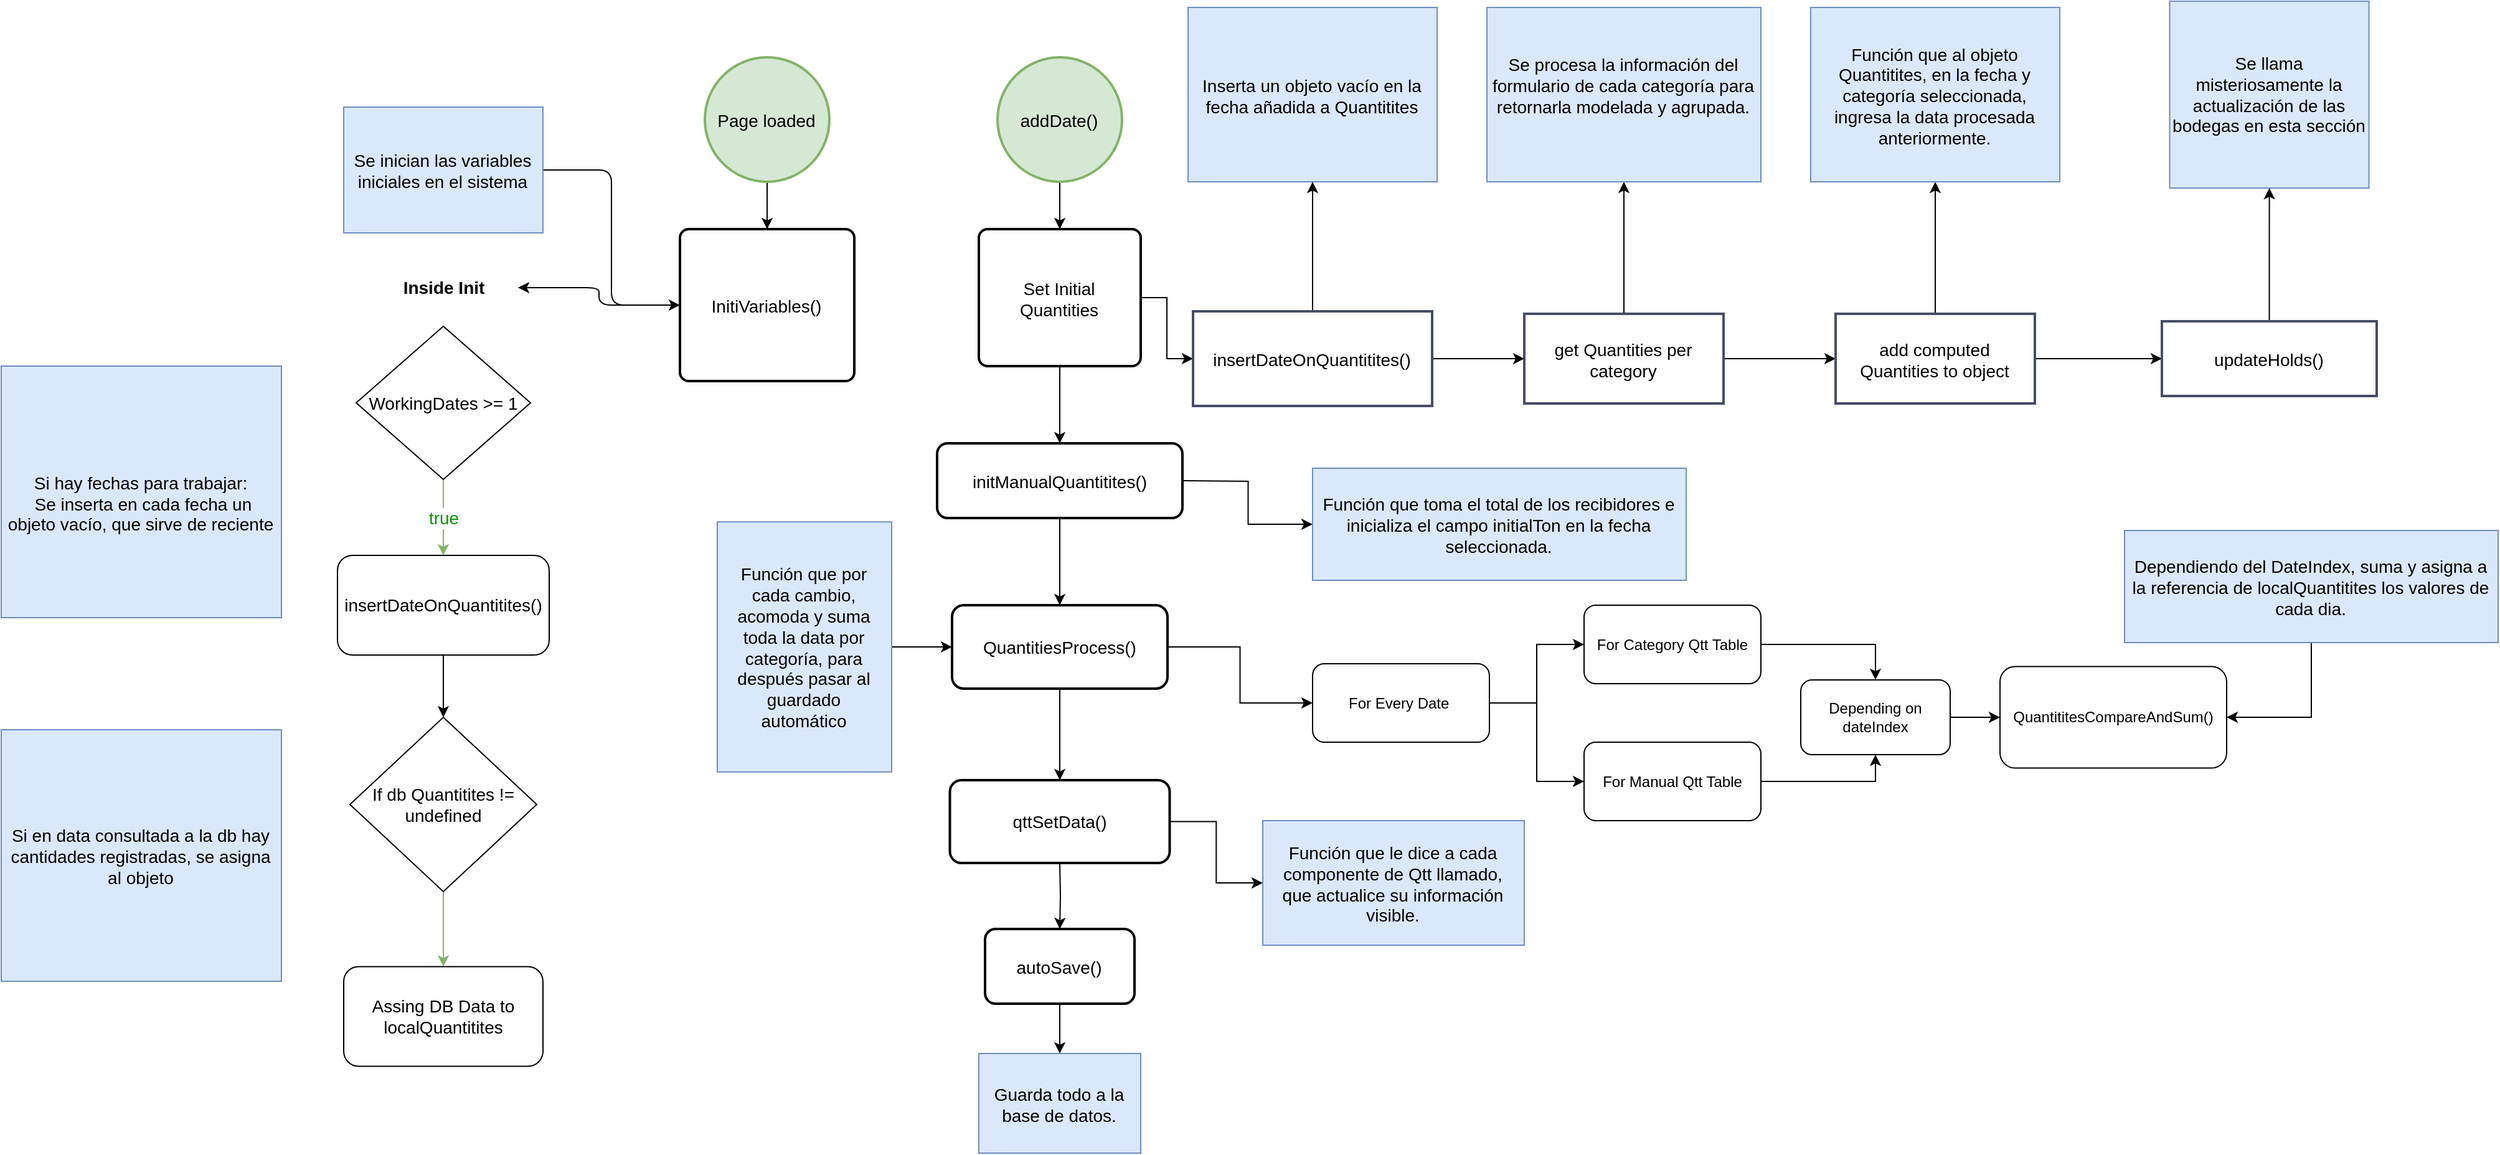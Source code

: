 <mxfile version="22.1.18" type="github">
  <diagram name="Página-1" id="ArsEkwuGPQtcpOPG1bf9">
    <mxGraphModel dx="2515" dy="940" grid="1" gridSize="10" guides="1" tooltips="1" connect="1" arrows="1" fold="1" page="1" pageScale="1" pageWidth="850" pageHeight="1100" math="0" shadow="0">
      <root>
        <mxCell id="0" />
        <mxCell id="1" parent="0" />
        <mxCell id="bBKTdJ-3Wv-lQ62cRmP5-24" value="" style="edgeStyle=orthogonalEdgeStyle;rounded=0;orthogonalLoop=1;jettySize=auto;fontFamily=Helvetica;fontStyle=0;fontSize=14;labelPosition=center;verticalLabelPosition=middle;align=center;verticalAlign=middle;fontColor=default;labelBackgroundColor=none;labelBorderColor=none;html=1;spacingTop=1;spacing=6;spacingLeft=-1;spacingBottom=0;spacingRight=0;" parent="1" source="bBKTdJ-3Wv-lQ62cRmP5-25" target="bBKTdJ-3Wv-lQ62cRmP5-26" edge="1">
          <mxGeometry relative="1" as="geometry" />
        </mxCell>
        <mxCell id="bBKTdJ-3Wv-lQ62cRmP5-46" style="edgeStyle=orthogonalEdgeStyle;rounded=1;orthogonalLoop=1;jettySize=auto;html=1;curved=0;exitX=0.5;exitY=0;exitDx=0;exitDy=0;fontSize=14;" parent="1" source="bBKTdJ-3Wv-lQ62cRmP5-25" target="bBKTdJ-3Wv-lQ62cRmP5-32" edge="1">
          <mxGeometry relative="1" as="geometry" />
        </mxCell>
        <mxCell id="bBKTdJ-3Wv-lQ62cRmP5-25" value="get Quantities per category" style="fontSize=14;zwfType=basicShape;rounded=0;strokeWidth=2;strokeColor=#474D66;fontFamily=Helvetica;fontStyle=0;labelPosition=center;verticalLabelPosition=middle;align=center;verticalAlign=middle;fontColor=default;labelBackgroundColor=none;labelBorderColor=none;whiteSpace=wrap;html=1;spacingTop=1;spacing=6;spacingLeft=-1;spacingBottom=0;spacingRight=0;" parent="1" vertex="1">
          <mxGeometry x="718" y="276" width="160" height="72" as="geometry" />
        </mxCell>
        <mxCell id="bBKTdJ-3Wv-lQ62cRmP5-53" value="" style="edgeStyle=orthogonalEdgeStyle;rounded=0;orthogonalLoop=1;jettySize=auto;html=1;fontSize=14;" parent="1" source="bBKTdJ-3Wv-lQ62cRmP5-26" target="bBKTdJ-3Wv-lQ62cRmP5-52" edge="1">
          <mxGeometry relative="1" as="geometry" />
        </mxCell>
        <mxCell id="fTC0BpnXRnAI57Eslmp5-36" style="edgeStyle=orthogonalEdgeStyle;rounded=0;orthogonalLoop=1;jettySize=auto;html=1;" edge="1" parent="1" source="bBKTdJ-3Wv-lQ62cRmP5-26" target="bBKTdJ-3Wv-lQ62cRmP5-33">
          <mxGeometry relative="1" as="geometry" />
        </mxCell>
        <mxCell id="bBKTdJ-3Wv-lQ62cRmP5-26" value="add computed Quantities to object" style="fontSize=14;zwfType=basicShape;rounded=0;strokeWidth=2;strokeColor=#474D66;fontFamily=Helvetica;fontStyle=0;labelPosition=center;verticalLabelPosition=middle;align=center;verticalAlign=middle;fontColor=default;labelBackgroundColor=none;labelBorderColor=none;whiteSpace=wrap;html=1;spacingTop=1;spacing=6;spacingLeft=-1;spacingBottom=0;spacingRight=0;" parent="1" vertex="1">
          <mxGeometry x="968" y="276" width="160" height="72" as="geometry" />
        </mxCell>
        <mxCell id="bBKTdJ-3Wv-lQ62cRmP5-31" value="Inserta un objeto vacío en la fecha añadida a Quantitites" style="rounded=0;fontFamily=Helvetica;fontStyle=0;fontSize=14;labelPosition=center;verticalLabelPosition=middle;align=center;verticalAlign=middle;labelBackgroundColor=none;labelBorderColor=none;whiteSpace=wrap;html=1;spacingTop=1;spacing=6;spacingLeft=-1;spacingBottom=0;spacingRight=0;fillColor=#dae8fc;strokeColor=#6c8ebf;" parent="1" vertex="1">
          <mxGeometry x="448" y="30" width="200" height="140" as="geometry" />
        </mxCell>
        <mxCell id="bBKTdJ-3Wv-lQ62cRmP5-32" value="Se procesa la información del formulario de cada categoría para retornarla modelada y agrupada.&lt;br style=&quot;font-size: 14px;&quot;&gt;&amp;nbsp;" style="rounded=0;fontFamily=Helvetica;fontStyle=0;fontSize=14;labelPosition=center;verticalLabelPosition=middle;align=center;verticalAlign=middle;labelBackgroundColor=none;labelBorderColor=none;whiteSpace=wrap;html=1;spacingTop=1;spacing=6;spacingLeft=-1;spacingBottom=0;spacingRight=0;fillColor=#dae8fc;strokeColor=#6c8ebf;" parent="1" vertex="1">
          <mxGeometry x="688" y="30" width="220" height="140" as="geometry" />
        </mxCell>
        <mxCell id="bBKTdJ-3Wv-lQ62cRmP5-33" value="Función que al objeto Quantitites, en la fecha y categoría seleccionada, ingresa la data procesada anteriormente." style="rounded=0;fontFamily=Helvetica;fontStyle=0;fontSize=14;labelPosition=center;verticalLabelPosition=middle;align=center;verticalAlign=middle;labelBackgroundColor=none;labelBorderColor=none;whiteSpace=wrap;html=1;spacingTop=1;spacing=6;spacingLeft=-1;spacingBottom=0;spacingRight=0;fillColor=#dae8fc;strokeColor=#6c8ebf;" parent="1" vertex="1">
          <mxGeometry x="948" y="30" width="200" height="140" as="geometry" />
        </mxCell>
        <mxCell id="bBKTdJ-3Wv-lQ62cRmP5-36" value="" style="edgeStyle=orthogonalEdgeStyle;rounded=0;orthogonalLoop=1;jettySize=auto;fontFamily=Helvetica;fontStyle=0;fontSize=14;labelPosition=center;verticalLabelPosition=middle;align=center;verticalAlign=middle;fontColor=default;labelBackgroundColor=none;labelBorderColor=none;html=1;spacingTop=1;spacing=6;spacingLeft=-1;spacingBottom=0;spacingRight=0;" parent="1" source="bBKTdJ-3Wv-lQ62cRmP5-34" target="bBKTdJ-3Wv-lQ62cRmP5-37" edge="1">
          <mxGeometry relative="1" as="geometry">
            <mxPoint x="110" y="238" as="targetPoint" />
          </mxGeometry>
        </mxCell>
        <mxCell id="bBKTdJ-3Wv-lQ62cRmP5-34" value="Page loaded" style="strokeWidth=2;shape=mxgraph.flowchart.start_2;fillColor=#d5e8d4;strokeColor=#82b366;fontFamily=Helvetica;fontStyle=0;fontSize=14;labelPosition=center;verticalLabelPosition=middle;align=center;verticalAlign=middle;fontColor=default;labelBackgroundColor=none;labelBorderColor=none;whiteSpace=wrap;html=1;spacingTop=1;spacing=6;spacingLeft=-1;spacingBottom=0;spacingRight=0;" parent="1" vertex="1">
          <mxGeometry x="60" y="70" width="100" height="100" as="geometry" />
        </mxCell>
        <mxCell id="fTC0BpnXRnAI57Eslmp5-23" style="edgeStyle=orthogonalEdgeStyle;rounded=1;orthogonalLoop=1;jettySize=auto;html=1;curved=0;fontSize=14;" edge="1" parent="1" source="bBKTdJ-3Wv-lQ62cRmP5-37" target="fTC0BpnXRnAI57Eslmp5-21">
          <mxGeometry relative="1" as="geometry" />
        </mxCell>
        <mxCell id="bBKTdJ-3Wv-lQ62cRmP5-37" value="InitiVariables()" style="rounded=1;absoluteArcSize=1;arcSize=14;strokeWidth=2;fontFamily=Helvetica;fontStyle=0;fontSize=14;labelPosition=center;verticalLabelPosition=middle;align=center;verticalAlign=middle;fontColor=default;labelBackgroundColor=none;labelBorderColor=none;whiteSpace=wrap;html=1;spacingTop=1;spacing=6;spacingLeft=-1;spacingBottom=0;spacingRight=0;" parent="1" vertex="1">
          <mxGeometry x="40" y="208" width="140" height="122" as="geometry" />
        </mxCell>
        <mxCell id="bBKTdJ-3Wv-lQ62cRmP5-42" value="" style="edgeStyle=orthogonalEdgeStyle;rounded=0;orthogonalLoop=1;jettySize=auto;entryX=0.5;entryY=0;entryDx=0;entryDy=0;fontFamily=Helvetica;fontStyle=0;fontSize=14;labelPosition=center;verticalLabelPosition=middle;align=center;verticalAlign=middle;fontColor=default;labelBackgroundColor=none;labelBorderColor=none;html=1;spacingTop=1;spacing=6;spacingLeft=-1;spacingBottom=0;spacingRight=0;" parent="1" source="bBKTdJ-3Wv-lQ62cRmP5-38" target="bBKTdJ-3Wv-lQ62cRmP5-41" edge="1">
          <mxGeometry relative="1" as="geometry" />
        </mxCell>
        <mxCell id="bBKTdJ-3Wv-lQ62cRmP5-38" value="addDate()" style="strokeWidth=2;shape=mxgraph.flowchart.start_2;fillColor=#d5e8d4;strokeColor=#82b366;fontFamily=Helvetica;fontStyle=0;fontSize=14;labelPosition=center;verticalLabelPosition=middle;align=center;verticalAlign=middle;fontColor=default;labelBackgroundColor=none;labelBorderColor=none;whiteSpace=wrap;html=1;spacingTop=1;spacing=6;spacingLeft=-1;spacingBottom=0;spacingRight=0;" parent="1" vertex="1">
          <mxGeometry x="295" y="70" width="100" height="100" as="geometry" />
        </mxCell>
        <mxCell id="1cdeKlZobP_Rr9OoL44j-2" value="" style="edgeStyle=orthogonalEdgeStyle;rounded=0;orthogonalLoop=1;jettySize=auto;html=1;fontSize=14;" parent="1" source="bBKTdJ-3Wv-lQ62cRmP5-41" edge="1">
          <mxGeometry relative="1" as="geometry">
            <mxPoint x="345" y="380" as="targetPoint" />
          </mxGeometry>
        </mxCell>
        <mxCell id="fTC0BpnXRnAI57Eslmp5-39" style="edgeStyle=orthogonalEdgeStyle;rounded=0;orthogonalLoop=1;jettySize=auto;html=1;entryX=0;entryY=0.5;entryDx=0;entryDy=0;" edge="1" parent="1" source="bBKTdJ-3Wv-lQ62cRmP5-41" target="fTC0BpnXRnAI57Eslmp5-37">
          <mxGeometry relative="1" as="geometry" />
        </mxCell>
        <mxCell id="bBKTdJ-3Wv-lQ62cRmP5-41" value="Set Initial Quantities" style="rounded=1;absoluteArcSize=1;arcSize=14;strokeWidth=2;fontFamily=Helvetica;fontStyle=0;fontSize=14;labelPosition=center;verticalLabelPosition=middle;align=center;verticalAlign=middle;fontColor=default;labelBackgroundColor=none;labelBorderColor=none;whiteSpace=wrap;html=1;spacingTop=1;spacing=6;spacingLeft=-1;spacingBottom=0;spacingRight=0;" parent="1" vertex="1">
          <mxGeometry x="280" y="208" width="130" height="110" as="geometry" />
        </mxCell>
        <mxCell id="bBKTdJ-3Wv-lQ62cRmP5-54" style="edgeStyle=orthogonalEdgeStyle;rounded=1;orthogonalLoop=1;jettySize=auto;html=1;curved=0;fontSize=14;" parent="1" source="bBKTdJ-3Wv-lQ62cRmP5-52" target="bBKTdJ-3Wv-lQ62cRmP5-55" edge="1">
          <mxGeometry relative="1" as="geometry">
            <mxPoint x="768" y="710" as="targetPoint" />
          </mxGeometry>
        </mxCell>
        <mxCell id="bBKTdJ-3Wv-lQ62cRmP5-52" value="updateHolds()" style="whiteSpace=wrap;html=1;fontSize=14;strokeColor=#474D66;rounded=0;strokeWidth=2;fontStyle=0;labelBackgroundColor=none;labelBorderColor=none;spacingTop=1;spacing=6;spacingLeft=-1;spacingBottom=0;spacingRight=0;" parent="1" vertex="1">
          <mxGeometry x="1230" y="282" width="172.5" height="60" as="geometry" />
        </mxCell>
        <mxCell id="bBKTdJ-3Wv-lQ62cRmP5-55" value="&lt;font style=&quot;font-size: 14px;&quot;&gt;Se llama misteriosamente la actualización de las bodegas en esta sección&lt;/font&gt;" style="rounded=0;whiteSpace=wrap;html=1;fillColor=#dae8fc;strokeColor=#6c8ebf;fontSize=14;" parent="1" vertex="1">
          <mxGeometry x="1236.25" y="25" width="160" height="150" as="geometry" />
        </mxCell>
        <mxCell id="bBKTdJ-3Wv-lQ62cRmP5-60" value="" style="edgeStyle=orthogonalEdgeStyle;rounded=0;orthogonalLoop=1;jettySize=auto;html=1;fontSize=14;" parent="1" edge="1">
          <mxGeometry relative="1" as="geometry">
            <mxPoint x="345" y="577" as="sourcePoint" />
            <mxPoint x="345" y="650.5" as="targetPoint" />
          </mxGeometry>
        </mxCell>
        <mxCell id="fTC0BpnXRnAI57Eslmp5-44" style="edgeStyle=orthogonalEdgeStyle;rounded=0;orthogonalLoop=1;jettySize=auto;html=1;entryX=0;entryY=0.5;entryDx=0;entryDy=0;" edge="1" parent="1" source="bBKTdJ-3Wv-lQ62cRmP5-56" target="fTC0BpnXRnAI57Eslmp5-43">
          <mxGeometry relative="1" as="geometry" />
        </mxCell>
        <mxCell id="bBKTdJ-3Wv-lQ62cRmP5-56" value="QuantitiesProcess()" style="whiteSpace=wrap;html=1;fontSize=14;rounded=1;arcSize=14;strokeWidth=2;fontStyle=0;labelBackgroundColor=none;labelBorderColor=none;spacingTop=1;spacing=6;spacingLeft=-1;spacingBottom=0;spacingRight=0;" parent="1" vertex="1">
          <mxGeometry x="258.5" y="510" width="173" height="67" as="geometry" />
        </mxCell>
        <mxCell id="bBKTdJ-3Wv-lQ62cRmP5-62" value="" style="edgeStyle=orthogonalEdgeStyle;rounded=0;orthogonalLoop=1;jettySize=auto;html=1;fontSize=14;" parent="1" target="bBKTdJ-3Wv-lQ62cRmP5-61" edge="1">
          <mxGeometry relative="1" as="geometry">
            <mxPoint x="345" y="717" as="sourcePoint" />
          </mxGeometry>
        </mxCell>
        <mxCell id="fTC0BpnXRnAI57Eslmp5-74" value="" style="edgeStyle=orthogonalEdgeStyle;rounded=0;orthogonalLoop=1;jettySize=auto;html=1;" edge="1" parent="1" source="bBKTdJ-3Wv-lQ62cRmP5-59" target="fTC0BpnXRnAI57Eslmp5-72">
          <mxGeometry relative="1" as="geometry" />
        </mxCell>
        <mxCell id="bBKTdJ-3Wv-lQ62cRmP5-59" value="qttSetData()" style="whiteSpace=wrap;html=1;fontSize=14;rounded=1;arcSize=14;strokeWidth=2;fontStyle=0;labelBackgroundColor=none;labelBorderColor=none;spacingTop=1;spacing=6;spacingLeft=-1;spacingBottom=0;spacingRight=0;" parent="1" vertex="1">
          <mxGeometry x="256.75" y="650.5" width="176.5" height="66.5" as="geometry" />
        </mxCell>
        <mxCell id="fTC0BpnXRnAI57Eslmp5-78" value="" style="edgeStyle=orthogonalEdgeStyle;rounded=0;orthogonalLoop=1;jettySize=auto;html=1;" edge="1" parent="1" source="bBKTdJ-3Wv-lQ62cRmP5-61" target="fTC0BpnXRnAI57Eslmp5-77">
          <mxGeometry relative="1" as="geometry" />
        </mxCell>
        <mxCell id="bBKTdJ-3Wv-lQ62cRmP5-61" value="autoSave()" style="whiteSpace=wrap;html=1;fontSize=14;rounded=1;arcSize=14;strokeWidth=2;fontStyle=0;labelBackgroundColor=none;labelBorderColor=none;spacingTop=1;spacing=6;spacingLeft=-1;spacingBottom=0;spacingRight=0;" parent="1" vertex="1">
          <mxGeometry x="285" y="770" width="120" height="60" as="geometry" />
        </mxCell>
        <mxCell id="1cdeKlZobP_Rr9OoL44j-3" style="edgeStyle=orthogonalEdgeStyle;rounded=0;orthogonalLoop=1;jettySize=auto;html=1;fontSize=14;" parent="1" edge="1">
          <mxGeometry relative="1" as="geometry">
            <mxPoint x="345" y="440" as="sourcePoint" />
            <mxPoint x="345" y="510" as="targetPoint" />
          </mxGeometry>
        </mxCell>
        <mxCell id="1cdeKlZobP_Rr9OoL44j-5" style="edgeStyle=orthogonalEdgeStyle;rounded=0;orthogonalLoop=1;jettySize=auto;html=1;entryX=0;entryY=0.5;entryDx=0;entryDy=0;fontSize=14;" parent="1" target="1cdeKlZobP_Rr9OoL44j-4" edge="1">
          <mxGeometry relative="1" as="geometry">
            <mxPoint x="443.5" y="410" as="sourcePoint" />
          </mxGeometry>
        </mxCell>
        <mxCell id="1cdeKlZobP_Rr9OoL44j-1" value="initManualQuantitites()" style="whiteSpace=wrap;html=1;fontSize=14;rounded=1;arcSize=14;strokeWidth=2;fontStyle=0;labelBackgroundColor=none;labelBorderColor=none;spacingTop=1;spacing=6;spacingLeft=-1;spacingBottom=0;spacingRight=0;" parent="1" vertex="1">
          <mxGeometry x="246.5" y="380" width="197" height="60" as="geometry" />
        </mxCell>
        <mxCell id="1cdeKlZobP_Rr9OoL44j-4" value="Función que toma el total de los recibidores e inicializa el campo initialTon en la fecha seleccionada." style="rounded=0;fontFamily=Helvetica;fontStyle=0;fontSize=14;labelPosition=center;verticalLabelPosition=middle;align=center;verticalAlign=middle;labelBackgroundColor=none;labelBorderColor=none;whiteSpace=wrap;html=1;spacingTop=1;spacing=6;spacingLeft=-1;spacingBottom=0;spacingRight=0;fillColor=#dae8fc;strokeColor=#6c8ebf;" parent="1" vertex="1">
          <mxGeometry x="548" y="400" width="300" height="90" as="geometry" />
        </mxCell>
        <mxCell id="fTC0BpnXRnAI57Eslmp5-71" style="edgeStyle=orthogonalEdgeStyle;rounded=0;orthogonalLoop=1;jettySize=auto;html=1;" edge="1" parent="1" source="1cdeKlZobP_Rr9OoL44j-9" target="bBKTdJ-3Wv-lQ62cRmP5-56">
          <mxGeometry relative="1" as="geometry" />
        </mxCell>
        <mxCell id="1cdeKlZobP_Rr9OoL44j-9" value="Función que por cada cambio, acomoda y suma toda la data por categoría, para después pasar al guardado automático" style="rounded=0;fontFamily=Helvetica;fontStyle=0;fontSize=14;labelPosition=center;verticalLabelPosition=middle;align=center;verticalAlign=middle;labelBackgroundColor=none;labelBorderColor=none;whiteSpace=wrap;html=1;spacingTop=1;spacing=6;spacingLeft=-1;spacingBottom=0;spacingRight=0;fillColor=#dae8fc;strokeColor=#6c8ebf;" parent="1" vertex="1">
          <mxGeometry x="70" y="443.13" width="140" height="200.75" as="geometry" />
        </mxCell>
        <mxCell id="fTC0BpnXRnAI57Eslmp5-17" style="edgeStyle=orthogonalEdgeStyle;rounded=1;orthogonalLoop=1;jettySize=auto;html=1;curved=0;fontSize=14;" edge="1" parent="1" source="fTC0BpnXRnAI57Eslmp5-7" target="bBKTdJ-3Wv-lQ62cRmP5-37">
          <mxGeometry relative="1" as="geometry" />
        </mxCell>
        <mxCell id="fTC0BpnXRnAI57Eslmp5-7" value="Se inician las variables iniciales en el sistema" style="rounded=0;fontFamily=Helvetica;fontStyle=0;fontSize=14;labelPosition=center;verticalLabelPosition=middle;align=center;verticalAlign=middle;labelBackgroundColor=none;labelBorderColor=none;whiteSpace=wrap;html=1;spacingTop=1;spacing=6;spacingLeft=-1;spacingBottom=0;spacingRight=0;fillColor=#dae8fc;strokeColor=#6c8ebf;" vertex="1" parent="1">
          <mxGeometry x="-230" y="110" width="160" height="101" as="geometry" />
        </mxCell>
        <mxCell id="fTC0BpnXRnAI57Eslmp5-10" value="true" style="edgeStyle=orthogonalEdgeStyle;rounded=0;orthogonalLoop=1;jettySize=auto;html=1;fontColor=#009900;fillColor=#d5e8d4;strokeColor=#82b366;fontSize=14;" edge="1" parent="1" source="fTC0BpnXRnAI57Eslmp5-9" target="fTC0BpnXRnAI57Eslmp5-12">
          <mxGeometry relative="1" as="geometry">
            <mxPoint x="-140" y="488" as="targetPoint" />
          </mxGeometry>
        </mxCell>
        <mxCell id="fTC0BpnXRnAI57Eslmp5-9" value="WorkingDates &amp;gt;= 1" style="rhombus;whiteSpace=wrap;html=1;fontSize=14;" vertex="1" parent="1">
          <mxGeometry x="-220" y="286" width="140" height="123" as="geometry" />
        </mxCell>
        <mxCell id="fTC0BpnXRnAI57Eslmp5-30" style="edgeStyle=orthogonalEdgeStyle;rounded=0;orthogonalLoop=1;jettySize=auto;html=1;fontSize=14;" edge="1" parent="1" source="fTC0BpnXRnAI57Eslmp5-12" target="fTC0BpnXRnAI57Eslmp5-29">
          <mxGeometry relative="1" as="geometry" />
        </mxCell>
        <mxCell id="fTC0BpnXRnAI57Eslmp5-12" value="insertDateOnQuantitites()" style="rounded=1;whiteSpace=wrap;html=1;fontSize=14;" vertex="1" parent="1">
          <mxGeometry x="-235" y="470" width="170" height="80" as="geometry" />
        </mxCell>
        <mxCell id="fTC0BpnXRnAI57Eslmp5-21" value="Inside Init" style="text;strokeColor=none;fillColor=none;html=1;fontSize=14;fontStyle=1;verticalAlign=middle;align=center;" vertex="1" parent="1">
          <mxGeometry x="-210" y="230" width="120" height="50" as="geometry" />
        </mxCell>
        <mxCell id="fTC0BpnXRnAI57Eslmp5-24" value="&lt;br style=&quot;font-size: 14px;&quot;&gt;Si hay fechas para trabajar:&lt;br style=&quot;font-size: 14px;&quot;&gt;&amp;nbsp;Se inserta en cada fecha un objeto vacío, que sirve de reciente" style="rounded=0;fontFamily=Helvetica;fontStyle=0;fontSize=14;labelPosition=center;verticalLabelPosition=middle;align=center;verticalAlign=middle;labelBackgroundColor=none;labelBorderColor=none;whiteSpace=wrap;html=1;spacingTop=1;spacing=6;spacingLeft=-1;spacingBottom=0;spacingRight=0;fillColor=#dae8fc;strokeColor=#6c8ebf;" vertex="1" parent="1">
          <mxGeometry x="-505" y="318" width="225" height="202" as="geometry" />
        </mxCell>
        <mxCell id="fTC0BpnXRnAI57Eslmp5-26" value="Assing DB Data to localQuantitites" style="rounded=1;whiteSpace=wrap;html=1;fontSize=14;" vertex="1" parent="1">
          <mxGeometry x="-230" y="800.25" width="160" height="80" as="geometry" />
        </mxCell>
        <mxCell id="fTC0BpnXRnAI57Eslmp5-34" style="edgeStyle=orthogonalEdgeStyle;rounded=0;orthogonalLoop=1;jettySize=auto;html=1;fontSize=14;fillColor=#d5e8d4;strokeColor=#82b366;" edge="1" parent="1" source="fTC0BpnXRnAI57Eslmp5-29" target="fTC0BpnXRnAI57Eslmp5-26">
          <mxGeometry relative="1" as="geometry" />
        </mxCell>
        <mxCell id="fTC0BpnXRnAI57Eslmp5-29" value="If db Quantitites != undefined" style="rhombus;whiteSpace=wrap;html=1;fontSize=14;" vertex="1" parent="1">
          <mxGeometry x="-225" y="600" width="150" height="140" as="geometry" />
        </mxCell>
        <mxCell id="fTC0BpnXRnAI57Eslmp5-35" value="Si en data consultada a la db hay cantidades registradas, se asigna al objeto" style="rounded=0;fontFamily=Helvetica;fontStyle=0;fontSize=14;labelPosition=center;verticalLabelPosition=middle;align=center;verticalAlign=middle;labelBackgroundColor=none;labelBorderColor=none;whiteSpace=wrap;html=1;spacingTop=1;spacing=6;spacingLeft=-1;spacingBottom=0;spacingRight=0;fillColor=#dae8fc;strokeColor=#6c8ebf;" vertex="1" parent="1">
          <mxGeometry x="-505" y="610" width="225" height="202" as="geometry" />
        </mxCell>
        <mxCell id="fTC0BpnXRnAI57Eslmp5-38" style="edgeStyle=orthogonalEdgeStyle;rounded=0;orthogonalLoop=1;jettySize=auto;html=1;entryX=0.5;entryY=1;entryDx=0;entryDy=0;" edge="1" parent="1" source="fTC0BpnXRnAI57Eslmp5-37" target="bBKTdJ-3Wv-lQ62cRmP5-31">
          <mxGeometry relative="1" as="geometry" />
        </mxCell>
        <mxCell id="fTC0BpnXRnAI57Eslmp5-40" style="edgeStyle=orthogonalEdgeStyle;rounded=0;orthogonalLoop=1;jettySize=auto;html=1;entryX=0;entryY=0.5;entryDx=0;entryDy=0;" edge="1" parent="1" source="fTC0BpnXRnAI57Eslmp5-37" target="bBKTdJ-3Wv-lQ62cRmP5-25">
          <mxGeometry relative="1" as="geometry" />
        </mxCell>
        <mxCell id="fTC0BpnXRnAI57Eslmp5-37" value="insertDateOnQuantitites()" style="fontSize=14;zwfType=basicShape;rounded=0;strokeWidth=2;strokeColor=#474D66;fontFamily=Helvetica;fontStyle=0;labelPosition=center;verticalLabelPosition=middle;align=center;verticalAlign=middle;fontColor=default;labelBackgroundColor=none;labelBorderColor=none;whiteSpace=wrap;html=1;spacingTop=1;spacing=6;spacingLeft=-1;spacingBottom=0;spacingRight=0;" vertex="1" parent="1">
          <mxGeometry x="452" y="274" width="192" height="76" as="geometry" />
        </mxCell>
        <mxCell id="fTC0BpnXRnAI57Eslmp5-62" value="" style="edgeStyle=orthogonalEdgeStyle;rounded=0;orthogonalLoop=1;jettySize=auto;html=1;" edge="1" parent="1" source="fTC0BpnXRnAI57Eslmp5-43" target="fTC0BpnXRnAI57Eslmp5-61">
          <mxGeometry relative="1" as="geometry" />
        </mxCell>
        <mxCell id="fTC0BpnXRnAI57Eslmp5-65" style="edgeStyle=orthogonalEdgeStyle;rounded=0;orthogonalLoop=1;jettySize=auto;html=1;entryX=0;entryY=0.5;entryDx=0;entryDy=0;" edge="1" parent="1" source="fTC0BpnXRnAI57Eslmp5-43" target="fTC0BpnXRnAI57Eslmp5-63">
          <mxGeometry relative="1" as="geometry" />
        </mxCell>
        <mxCell id="fTC0BpnXRnAI57Eslmp5-43" value="For Every Date&amp;nbsp;" style="rounded=1;whiteSpace=wrap;html=1;" vertex="1" parent="1">
          <mxGeometry x="548" y="557" width="142" height="63" as="geometry" />
        </mxCell>
        <mxCell id="fTC0BpnXRnAI57Eslmp5-60" value="" style="edgeStyle=orthogonalEdgeStyle;rounded=0;orthogonalLoop=1;jettySize=auto;html=1;" edge="1" parent="1" source="fTC0BpnXRnAI57Eslmp5-56" target="fTC0BpnXRnAI57Eslmp5-59">
          <mxGeometry relative="1" as="geometry" />
        </mxCell>
        <mxCell id="fTC0BpnXRnAI57Eslmp5-56" value="Depending on dateIndex" style="rounded=1;whiteSpace=wrap;html=1;" vertex="1" parent="1">
          <mxGeometry x="940" y="570" width="120" height="60" as="geometry" />
        </mxCell>
        <mxCell id="fTC0BpnXRnAI57Eslmp5-59" value="QuantititesCompareAndSum()" style="rounded=1;whiteSpace=wrap;html=1;" vertex="1" parent="1">
          <mxGeometry x="1100" y="559.25" width="182" height="81.5" as="geometry" />
        </mxCell>
        <mxCell id="fTC0BpnXRnAI57Eslmp5-66" style="edgeStyle=orthogonalEdgeStyle;rounded=0;orthogonalLoop=1;jettySize=auto;html=1;entryX=0.5;entryY=0;entryDx=0;entryDy=0;" edge="1" parent="1" source="fTC0BpnXRnAI57Eslmp5-61" target="fTC0BpnXRnAI57Eslmp5-56">
          <mxGeometry relative="1" as="geometry" />
        </mxCell>
        <mxCell id="fTC0BpnXRnAI57Eslmp5-61" value="For Category Qtt Table" style="rounded=1;whiteSpace=wrap;html=1;" vertex="1" parent="1">
          <mxGeometry x="766" y="510" width="142" height="63" as="geometry" />
        </mxCell>
        <mxCell id="fTC0BpnXRnAI57Eslmp5-67" style="edgeStyle=orthogonalEdgeStyle;rounded=0;orthogonalLoop=1;jettySize=auto;html=1;entryX=0.5;entryY=1;entryDx=0;entryDy=0;" edge="1" parent="1" source="fTC0BpnXRnAI57Eslmp5-63" target="fTC0BpnXRnAI57Eslmp5-56">
          <mxGeometry relative="1" as="geometry" />
        </mxCell>
        <mxCell id="fTC0BpnXRnAI57Eslmp5-63" value="For Manual Qtt Table" style="rounded=1;whiteSpace=wrap;html=1;" vertex="1" parent="1">
          <mxGeometry x="766" y="620" width="142" height="63" as="geometry" />
        </mxCell>
        <mxCell id="fTC0BpnXRnAI57Eslmp5-70" style="edgeStyle=orthogonalEdgeStyle;rounded=0;orthogonalLoop=1;jettySize=auto;html=1;entryX=1;entryY=0.5;entryDx=0;entryDy=0;" edge="1" parent="1" source="fTC0BpnXRnAI57Eslmp5-69" target="fTC0BpnXRnAI57Eslmp5-59">
          <mxGeometry relative="1" as="geometry" />
        </mxCell>
        <mxCell id="fTC0BpnXRnAI57Eslmp5-69" value="Dependiendo del DateIndex, suma y asigna a la referencia de localQuantitites los valores de cada dia." style="rounded=0;fontFamily=Helvetica;fontStyle=0;fontSize=14;labelPosition=center;verticalLabelPosition=middle;align=center;verticalAlign=middle;labelBackgroundColor=none;labelBorderColor=none;whiteSpace=wrap;html=1;spacingTop=1;spacing=6;spacingLeft=-1;spacingBottom=0;spacingRight=0;fillColor=#dae8fc;strokeColor=#6c8ebf;" vertex="1" parent="1">
          <mxGeometry x="1200" y="450" width="300" height="90" as="geometry" />
        </mxCell>
        <mxCell id="fTC0BpnXRnAI57Eslmp5-72" value="Función que le dice a cada componente de Qtt llamado, que actualice su información visible." style="rounded=0;fontFamily=Helvetica;fontStyle=0;fontSize=14;labelPosition=center;verticalLabelPosition=middle;align=center;verticalAlign=middle;labelBackgroundColor=none;labelBorderColor=none;whiteSpace=wrap;html=1;spacingTop=1;spacing=6;spacingLeft=-1;spacingBottom=0;spacingRight=0;fillColor=#dae8fc;strokeColor=#6c8ebf;" vertex="1" parent="1">
          <mxGeometry x="508" y="683" width="210" height="100" as="geometry" />
        </mxCell>
        <mxCell id="fTC0BpnXRnAI57Eslmp5-77" value="Guarda todo a la base de datos." style="rounded=0;fontFamily=Helvetica;fontStyle=0;fontSize=14;labelPosition=center;verticalLabelPosition=middle;align=center;verticalAlign=middle;labelBackgroundColor=none;labelBorderColor=none;whiteSpace=wrap;html=1;spacingTop=1;spacing=6;spacingLeft=-1;spacingBottom=0;spacingRight=0;fillColor=#dae8fc;strokeColor=#6c8ebf;" vertex="1" parent="1">
          <mxGeometry x="280" y="870" width="130" height="80" as="geometry" />
        </mxCell>
      </root>
    </mxGraphModel>
  </diagram>
</mxfile>
